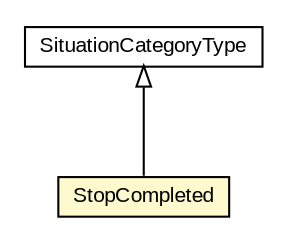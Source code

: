 #!/usr/local/bin/dot
#
# Class diagram 
# Generated by UMLGraph version R5_6-24-gf6e263 (http://www.umlgraph.org/)
#

digraph G {
	edge [fontname="arial",fontsize=10,labelfontname="arial",labelfontsize=10];
	node [fontname="arial",fontsize=10,shape=plaintext];
	nodesep=0.25;
	ranksep=0.5;
	// org.oasis_open.docs.wsdm.muws2_2.StopCompleted
	c390900 [label=<<table title="org.oasis_open.docs.wsdm.muws2_2.StopCompleted" border="0" cellborder="1" cellspacing="0" cellpadding="2" port="p" bgcolor="lemonChiffon" href="./StopCompleted.html">
		<tr><td><table border="0" cellspacing="0" cellpadding="1">
<tr><td align="center" balign="center"> StopCompleted </td></tr>
		</table></td></tr>
		</table>>, URL="./StopCompleted.html", fontname="arial", fontcolor="black", fontsize=10.0];
	// org.oasis_open.docs.wsdm.muws2_2.SituationCategoryType
	c390908 [label=<<table title="org.oasis_open.docs.wsdm.muws2_2.SituationCategoryType" border="0" cellborder="1" cellspacing="0" cellpadding="2" port="p" href="./SituationCategoryType.html">
		<tr><td><table border="0" cellspacing="0" cellpadding="1">
<tr><td align="center" balign="center"> SituationCategoryType </td></tr>
		</table></td></tr>
		</table>>, URL="./SituationCategoryType.html", fontname="arial", fontcolor="black", fontsize=10.0];
	//org.oasis_open.docs.wsdm.muws2_2.StopCompleted extends org.oasis_open.docs.wsdm.muws2_2.SituationCategoryType
	c390908:p -> c390900:p [dir=back,arrowtail=empty];
}

